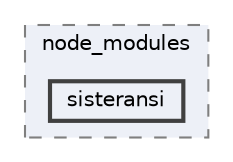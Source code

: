 digraph "pkiclassroomrescheduler/src/main/frontend/node_modules/sisteransi"
{
 // LATEX_PDF_SIZE
  bgcolor="transparent";
  edge [fontname=Helvetica,fontsize=10,labelfontname=Helvetica,labelfontsize=10];
  node [fontname=Helvetica,fontsize=10,shape=box,height=0.2,width=0.4];
  compound=true
  subgraph clusterdir_72953eda66ccb3a2722c28e1c3e6c23b {
    graph [ bgcolor="#edf0f7", pencolor="grey50", label="node_modules", fontname=Helvetica,fontsize=10 style="filled,dashed", URL="dir_72953eda66ccb3a2722c28e1c3e6c23b.html",tooltip=""]
  dir_a7c0572e9776ffe2b18c59c0aecac6bd [label="sisteransi", fillcolor="#edf0f7", color="grey25", style="filled,bold", URL="dir_a7c0572e9776ffe2b18c59c0aecac6bd.html",tooltip=""];
  }
}
